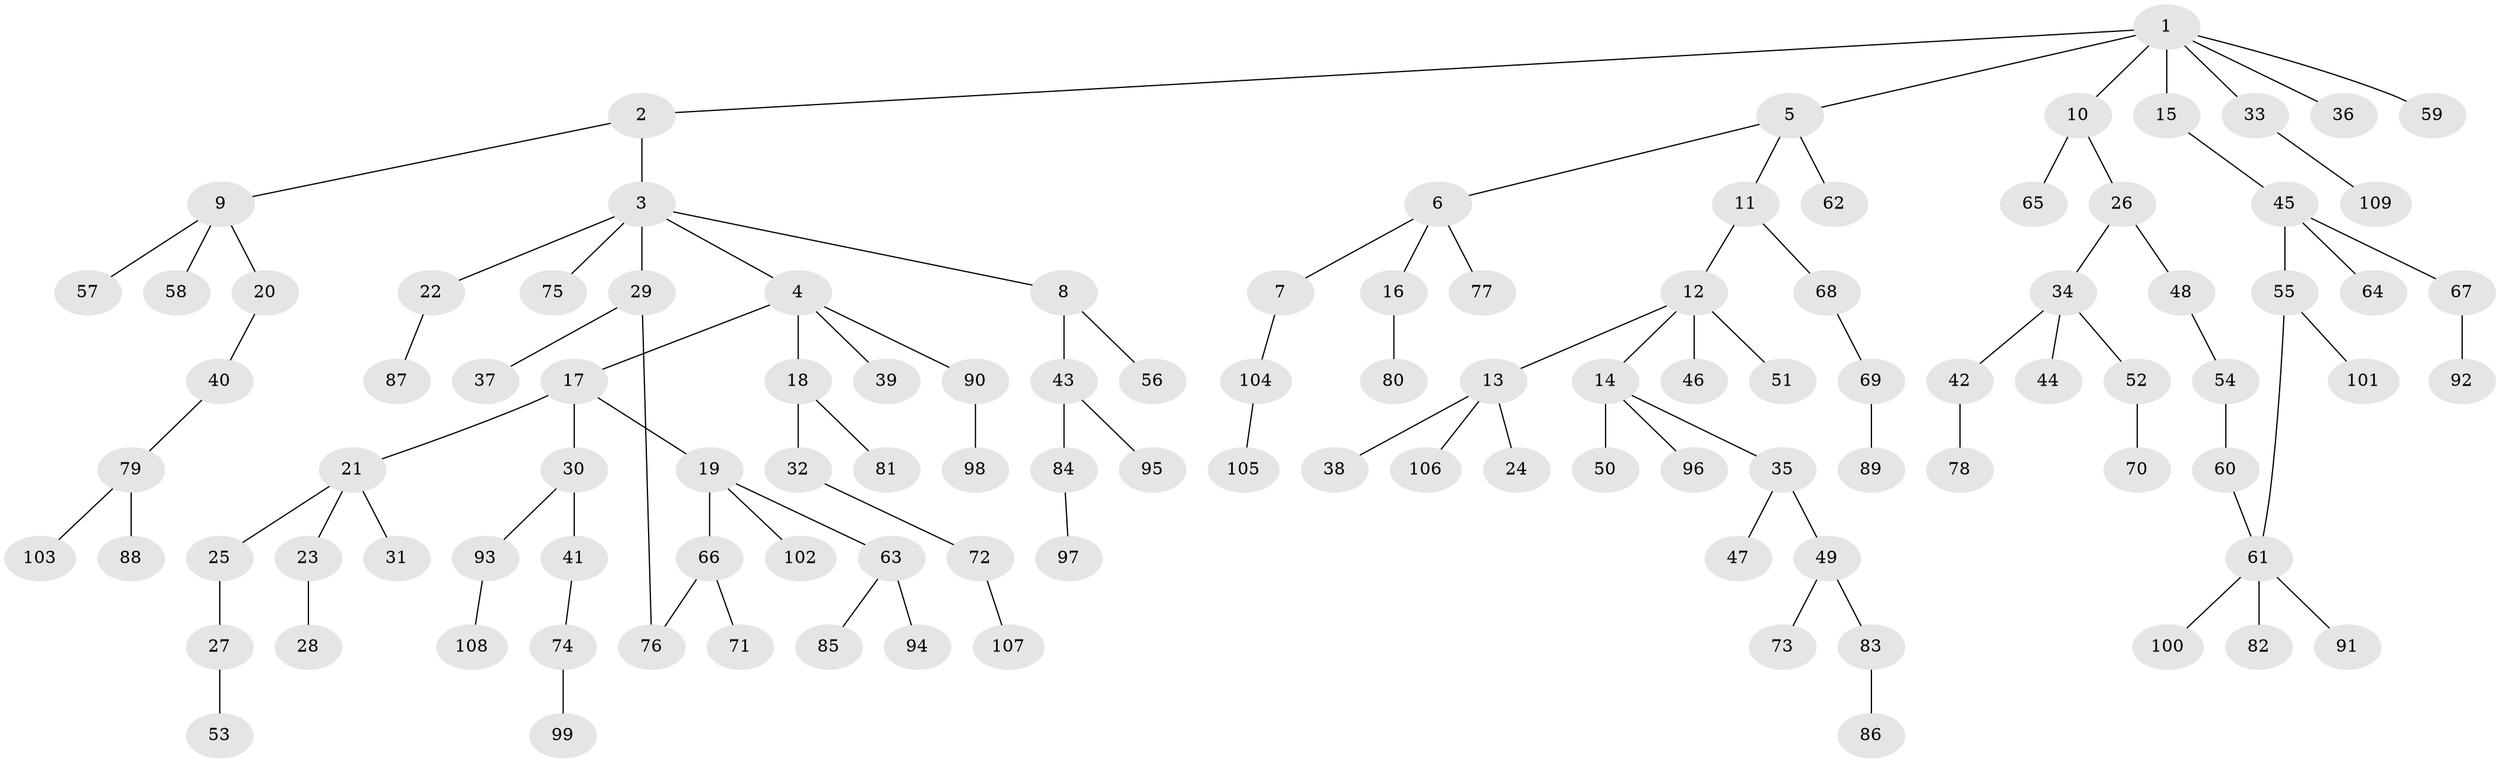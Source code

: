 // Generated by graph-tools (version 1.1) at 2025/10/02/27/25 16:10:56]
// undirected, 109 vertices, 110 edges
graph export_dot {
graph [start="1"]
  node [color=gray90,style=filled];
  1;
  2;
  3;
  4;
  5;
  6;
  7;
  8;
  9;
  10;
  11;
  12;
  13;
  14;
  15;
  16;
  17;
  18;
  19;
  20;
  21;
  22;
  23;
  24;
  25;
  26;
  27;
  28;
  29;
  30;
  31;
  32;
  33;
  34;
  35;
  36;
  37;
  38;
  39;
  40;
  41;
  42;
  43;
  44;
  45;
  46;
  47;
  48;
  49;
  50;
  51;
  52;
  53;
  54;
  55;
  56;
  57;
  58;
  59;
  60;
  61;
  62;
  63;
  64;
  65;
  66;
  67;
  68;
  69;
  70;
  71;
  72;
  73;
  74;
  75;
  76;
  77;
  78;
  79;
  80;
  81;
  82;
  83;
  84;
  85;
  86;
  87;
  88;
  89;
  90;
  91;
  92;
  93;
  94;
  95;
  96;
  97;
  98;
  99;
  100;
  101;
  102;
  103;
  104;
  105;
  106;
  107;
  108;
  109;
  1 -- 2;
  1 -- 5;
  1 -- 10;
  1 -- 15;
  1 -- 33;
  1 -- 36;
  1 -- 59;
  2 -- 3;
  2 -- 9;
  3 -- 4;
  3 -- 8;
  3 -- 22;
  3 -- 29;
  3 -- 75;
  4 -- 17;
  4 -- 18;
  4 -- 39;
  4 -- 90;
  5 -- 6;
  5 -- 11;
  5 -- 62;
  6 -- 7;
  6 -- 16;
  6 -- 77;
  7 -- 104;
  8 -- 43;
  8 -- 56;
  9 -- 20;
  9 -- 57;
  9 -- 58;
  10 -- 26;
  10 -- 65;
  11 -- 12;
  11 -- 68;
  12 -- 13;
  12 -- 14;
  12 -- 46;
  12 -- 51;
  13 -- 24;
  13 -- 38;
  13 -- 106;
  14 -- 35;
  14 -- 50;
  14 -- 96;
  15 -- 45;
  16 -- 80;
  17 -- 19;
  17 -- 21;
  17 -- 30;
  18 -- 32;
  18 -- 81;
  19 -- 63;
  19 -- 66;
  19 -- 102;
  20 -- 40;
  21 -- 23;
  21 -- 25;
  21 -- 31;
  22 -- 87;
  23 -- 28;
  25 -- 27;
  26 -- 34;
  26 -- 48;
  27 -- 53;
  29 -- 37;
  29 -- 76;
  30 -- 41;
  30 -- 93;
  32 -- 72;
  33 -- 109;
  34 -- 42;
  34 -- 44;
  34 -- 52;
  35 -- 47;
  35 -- 49;
  40 -- 79;
  41 -- 74;
  42 -- 78;
  43 -- 84;
  43 -- 95;
  45 -- 55;
  45 -- 64;
  45 -- 67;
  48 -- 54;
  49 -- 73;
  49 -- 83;
  52 -- 70;
  54 -- 60;
  55 -- 101;
  55 -- 61;
  60 -- 61;
  61 -- 82;
  61 -- 91;
  61 -- 100;
  63 -- 85;
  63 -- 94;
  66 -- 71;
  66 -- 76;
  67 -- 92;
  68 -- 69;
  69 -- 89;
  72 -- 107;
  74 -- 99;
  79 -- 88;
  79 -- 103;
  83 -- 86;
  84 -- 97;
  90 -- 98;
  93 -- 108;
  104 -- 105;
}

